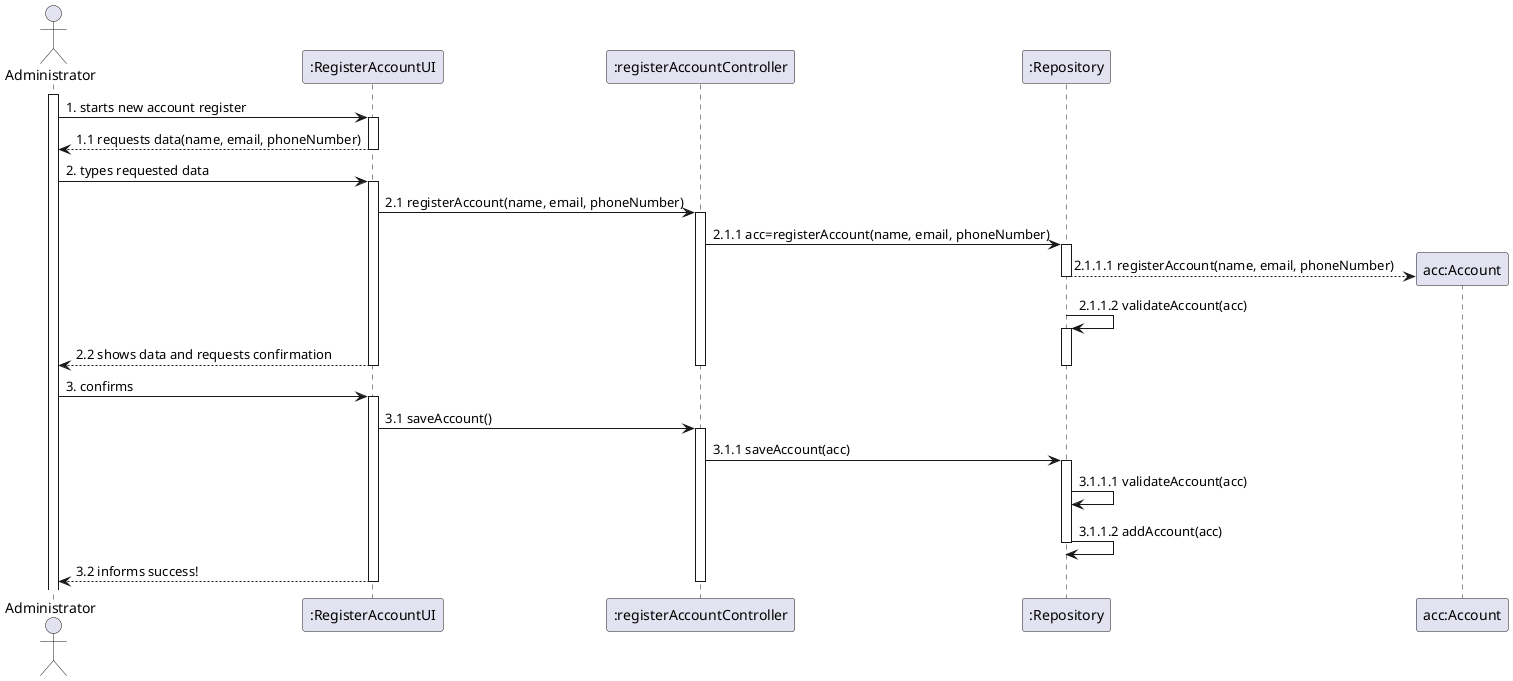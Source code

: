 @startuml
actor Administrator
participant ":RegisterAccountUI" as ui
participant ":registerAccountController" as controller
participant ":Repository" as repository
participant "acc:Account" as account

activate Administrator
Administrator -> ui: 1. starts new account register
activate ui
ui --> Administrator: 1.1 requests data(name, email, phoneNumber)
deactivate ui
Administrator -> ui: 2. types requested data
activate ui
ui -> controller: 2.1 registerAccount(name, email, phoneNumber)
activate controller
controller -> repository: 2.1.1 acc=registerAccount(name, email, phoneNumber)
activate repository
create account
repository --> account: 2.1.1.1 registerAccount(name, email, phoneNumber)
deactivate repository
repository -> repository: 2.1.1.2 validateAccount(acc)
activate repository
ui --> Administrator: 2.2 shows data and requests confirmation
deactivate controller
deactivate repository
deactivate ui
Administrator -> ui: 3. confirms
activate ui
ui -> controller: 3.1 saveAccount()
activate controller
controller -> repository: 3.1.1 saveAccount(acc)
activate repository
repository -> repository: 3.1.1.1 validateAccount(acc)
repository -> repository: 3.1.1.2 addAccount(acc)
deactivate repository
ui --> Administrator: 3.2 informs success!

deactivate controller
deactivate ui


@enduml

actor Administrator
participant ":RegisterAccountController" as controller
participant ":Repository" as repository
participant "acc :Account" as account

Administrator -> controller: 1. registerNewAccount(name, email, phoneNumber)
activate controller
controller -> repository: 1.1 acc=registerNewAccount(name, email, phoneNumber)
activate repository
create account
repository --> account: 1.1.1 registerAccount(name, email, phoneNumber)
repository -> repository: 1.1.2 validateAccount(acc)
repository -> repository: 1.1.3 addAccount(acc)


actor Administrator
participant ":RegisterAccountUI" as ui
participant ":RegisterAccountController" as rgc
participant ":registerAccountController" as controller
participant "acc:Account" as account

activate Administrator
Administrator -> ui: 1. starts new account register
activate ui
ui --> Administrator: 1.1 requests data(name, email, phoneNumber)
deactivate ui
Administrator -> ui: 2. types requested data
activate ui
ui -> rgc: 2.1 registerAccount(name, email, phoneNumber)
activate rgc
rgc -> controller: 2.1.1 reg=registerAccount(name, email, phoneNumber)
activate controller
controller --> account: 2.1.1.1 register(name, email, phoneNumber)
deactivate controller
rgc -> controller: 2.1.2 validateAccount(reg)
activate controller
deactivate rgc
deactivate controller
ui --> Administrator: 2.2 shows data and requests confirmation

deactivate ui
Administrator -> ui: 3. confirms
activate ui
ui -> rgc: 3.1 saveAccount()
activate rgc
rgc -> controller: 3.1.1 saveAccount(reg)
activate controller
controller -> controller: 3.1.1.1 validateAccount(reg)
controller -> controller: 3.1.1.2 addAccount(reg)
deactivate controller
deactivate rgc
ui --> Administrator: 3.2 informs success!
deactivate ui
